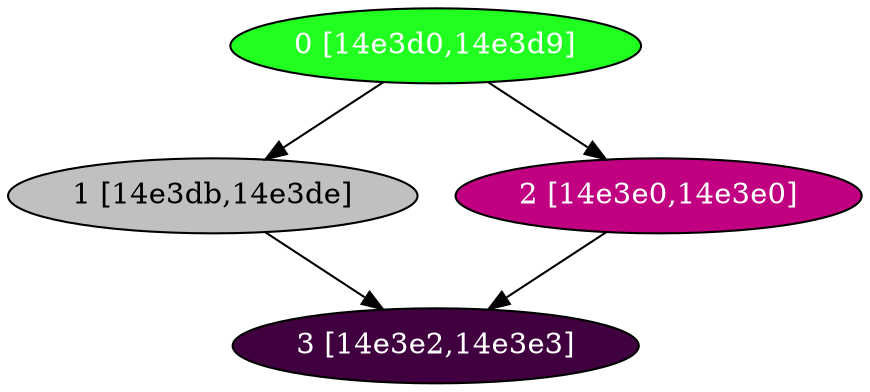 diGraph libnss3{
	libnss3_0  [style=filled fillcolor="#20FF20" fontcolor="#ffffff" shape=oval label="0 [14e3d0,14e3d9]"]
	libnss3_1  [style=filled fillcolor="#C0C0C0" fontcolor="#000000" shape=oval label="1 [14e3db,14e3de]"]
	libnss3_2  [style=filled fillcolor="#C00080" fontcolor="#ffffff" shape=oval label="2 [14e3e0,14e3e0]"]
	libnss3_3  [style=filled fillcolor="#400040" fontcolor="#ffffff" shape=oval label="3 [14e3e2,14e3e3]"]

	libnss3_0 -> libnss3_1
	libnss3_0 -> libnss3_2
	libnss3_1 -> libnss3_3
	libnss3_2 -> libnss3_3
}